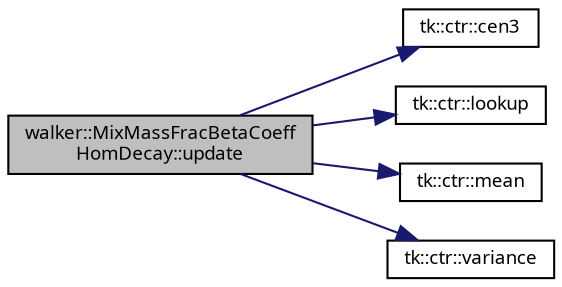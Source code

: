 digraph "walker::MixMassFracBetaCoeffHomDecay::update"
{
 // INTERACTIVE_SVG=YES
  bgcolor="transparent";
  edge [fontname="sans-serif",fontsize="9",labelfontname="sans-serif",labelfontsize="9"];
  node [fontname="sans-serif",fontsize="9",shape=record];
  rankdir="LR";
  Node1 [label="walker::MixMassFracBetaCoeff\lHomDecay::update",height=0.2,width=0.4,color="black", fillcolor="grey75", style="filled", fontcolor="black"];
  Node1 -> Node2 [color="midnightblue",fontsize="9",style="solid",fontname="sans-serif"];
  Node2 [label="tk::ctr::cen3",height=0.2,width=0.4,color="black",URL="$namespacetk_1_1ctr.html#a2da6482ae9931d7e071561dc2c0401d5"];
  Node1 -> Node3 [color="midnightblue",fontsize="9",style="solid",fontname="sans-serif"];
  Node3 [label="tk::ctr::lookup",height=0.2,width=0.4,color="black",URL="$namespacetk_1_1ctr.html#a4749bdbcd17cf3bc95cd10509895ce65",tooltip="Lookup moment in moments map based on product key. "];
  Node1 -> Node4 [color="midnightblue",fontsize="9",style="solid",fontname="sans-serif"];
  Node4 [label="tk::ctr::mean",height=0.2,width=0.4,color="black",URL="$namespacetk_1_1ctr.html#a8bb4e2fb54817366873d9c0455b47dd5"];
  Node1 -> Node5 [color="midnightblue",fontsize="9",style="solid",fontname="sans-serif"];
  Node5 [label="tk::ctr::variance",height=0.2,width=0.4,color="black",URL="$namespacetk_1_1ctr.html#a2265bca65a531ff6394a09bc48beb975"];
}
